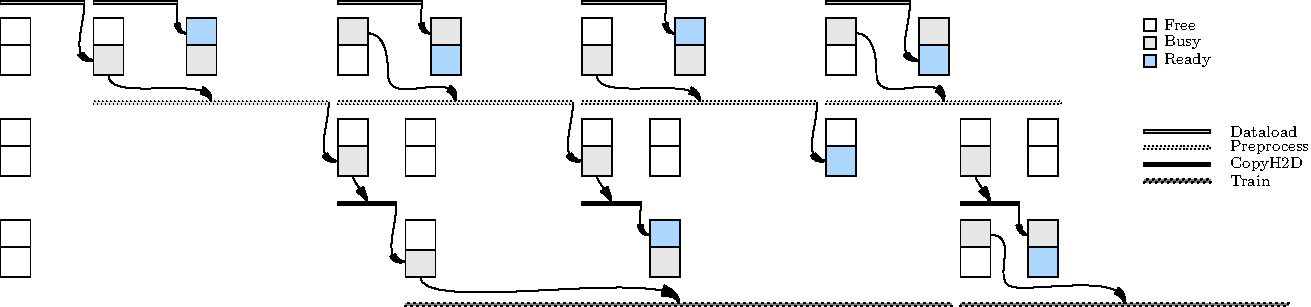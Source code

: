 import geometry;

size(40cm, 0);
unitsize(30, 0);
defaultpen(fontsize(12pt));
real xshiftUnit = 1.4;
pen fillReady = rgb(156,194,230);
pen fillBusy = lightgray;
pen fillFree = white;

write(fillReady);
write(lightgray);

real tinyPadding = 0.15;

// 各种 batch 的样式长度设置
real batchWidthUnit = xshiftUnit; //dataloader
real preproWidth = 2.8*xshiftUnit; //preprocess 
real copyWidth = 0.7*xshiftUnit; //copyh2d
real trainWidth = 6.5*xshiftUnit; //train

pen Dotted(pen p=currentpen) {return linetype(new real[] {0,3})+2*linewidth(p);}   

picture getBatch(real width, pen pstyle = defaultpen, pen pbg = lightgray)
{
    picture pic;
    path lineBatch = box((0,0),(width,0.05));
    fill(pic, lineBatch, pbg);
    draw(pic, lineBatch, pstyle);
    return pic;
}

picture blockBox(real w = 0.5, real h = 0.5, pen p = white) {
  picture pic;
  pair d = (w, h);
  path boxpath = box((0,0), d);
  filldraw(pic, boxpath, p);
  return pic;
}

//对齐上方btach的左边边缘
picture getRegAlignToUpBatchLeft(picture batchPic, real yaxis)
{
    picture reg = blockBox();

    pair ptLeft = point(batchPic, W);
    pair ptTo =(ptLeft.x, ptLeft.y+yaxis);
    return shift(ptTo)*reg;
}

//对齐上方btach的右边缘
picture getRegAlignToUpBatchRight(picture batchPic, real yaxis)
{
    picture reg = blockBox();

    pair ptLeft = point(batchPic, E);
    pair ptTo =(ptLeft.x, ptLeft.y+yaxis);
    return shift(ptTo)*reg;
}

//对齐下方btach的左边缘
picture getRegAlignToDownBatchLeft(picture batchPic, real yaxis)
{
    picture reg = blockBox();

    pair ptLeft = point(batchPic, W);
    pair ptTo =(ptLeft.x, ptLeft.y-yaxis);
    return shift(ptTo)*reg;
}

//对齐下方btach的右边缘
picture getRegAlignToDownBatchRight(picture batchPic, real yaxis)
{
    picture reg = blockBox();

    pair ptLeft = point(batchPic, E);
    pair ptTo =(ptLeft.x, ptLeft.y-yaxis);
    return shift(ptTo)*reg;
}

picture fillRegBox(picture boxPic, pen p=fillFree)
{
    pair ptLeftBottom = point(boxPic, SW);
    pair ptRightBottom = point(boxPic, SE);
    pair ptLeftUp = point(boxPic, NW);
    pair ptRightUp = point(boxPic, NE);
    path upRect = ptLeftBottom--ptRightBottom--ptRightUp--ptLeftUp--cycle;
    write(upRect);
    filldraw(boxPic, upRect, p);
    return boxPic;
}

picture drawLineBatch2Reg(picture batchPic, picture regPic)
{
    picture pic;
    draw(pic, point(batchPic, E){down}..{right}point(regPic, W),Arrow);
    return pic;
}


picture drawLineBottomReg2Batch(picture regPic, picture batchPic, real t=2)
{
    picture pic;
    draw(pic, point(regPic, S){down}.. tension t ..{down}point(batchPic, N),Arrow);
    return pic;
}

picture drawLineUpReg2Batch(picture regPic, picture batchPic)
{
    picture pic;
    draw(pic, point(regPic, E){right}..{down}shift(-0.8xshiftUnit, 3*tinyPadding)*point(batchPic, N){down}..{down}point(batchPic, N),Arrow);
    return pic;
}

picture getMainPic()
{
    picture pic;

    //draw dataloading batches
    real yshiftUnit = 1.2xshiftUnit;
    real shiftBatch1padding = xshiftUnit+tinyPadding;
    picture dataloadingPic;
    
    //dataloader batch 1, reg1 0
    picture data_batch1 = getBatch(batchWidthUnit);
    add(pic, data_batch1);
    real yaxisShift = -0.55xshiftUnit;
    real boxd = 0.3;
    picture reg1_00 = getRegAlignToUpBatchLeft(data_batch1, yaxisShift);
    picture reg1_10 = getRegAlignToUpBatchLeft(data_batch1, yaxisShift-tinyPadding-boxd);
    
    //reg1 0
    add(pic, reg1_00);
    add(pic, reg1_10);

    //dataloader batch 2, reg1 1, preprocess batch1
    picture data_batch2 = shift(point(data_batch1, E).x+tinyPadding, 0)*getBatch(batchWidthUnit); 
    add(pic, data_batch2);

    picture reg1_01 = getRegAlignToUpBatchLeft(data_batch2, yaxisShift);
    picture reg1_11 = getRegAlignToUpBatchLeft(data_batch2, yaxisShift-tinyPadding-boxd);
    add(pic, reg1_01);
    add(pic, fillRegBox(reg1_11, fillBusy));

    real shiftYValue = -yshiftUnit;
    picture prepro_batch1 = shift(point(data_batch2, W).x, shiftYValue)*getBatch(preproWidth, dotted);
    add(pic, prepro_batch1);

    //reg1 2
    picture reg1_02 = shift(tinyPadding,0)*getRegAlignToUpBatchRight(data_batch2, yaxisShift);
    picture reg1_12 = shift(tinyPadding,0)*getRegAlignToUpBatchRight(data_batch2, yaxisShift-tinyPadding-boxd);
    add(pic, fillRegBox(reg1_02, fillReady));
    add(pic, fillRegBox(reg1_12, fillBusy));    

    //dataloader batch3, reg1 3
    picture data_batch3 = shift(point(prepro_batch1, E).x+tinyPadding, 0)*getBatch(batchWidthUnit); 
    add(pic, data_batch3);
    picture reg1_03 = getRegAlignToUpBatchLeft(data_batch3, yaxisShift);
    picture reg1_13 = getRegAlignToUpBatchLeft(data_batch3, yaxisShift-tinyPadding-boxd);
    add(pic, fillRegBox(reg1_03, fillBusy));
    add(pic, fillRegBox(reg1_13, fillFree));        

    //preprocess batch2
    picture prepro_batch2 = shift(point(data_batch3, W).x, shiftYValue)*getBatch(preproWidth, dotted);
    add(pic, prepro_batch2);

    real copyYValue =  -2*yshiftUnit;

    add(pic, shift(0, -yshiftUnit)*reg1_00);
    add(pic, shift(0, -yshiftUnit)*reg1_10);
    add(pic, shift(0, -2yshiftUnit)*reg1_00);
    add(pic, shift(0, -2yshiftUnit)*reg1_10);
    
    //copyh2d batch1, regs2 1
    pair ptCopyBase = (point(prepro_batch1, E).x+tinyPadding, copyYValue);
    picture copyh2d_batch1 = shift(ptCopyBase)*getBatch(copyWidth, solid, black);
    add(pic, copyh2d_batch1);

    picture reg2_01 = getRegAlignToUpBatchLeft(prepro_batch2, yaxisShift);
    picture reg2_11 = getRegAlignToUpBatchLeft(prepro_batch2, yaxisShift-tinyPadding-boxd);
    add(pic, fillRegBox(reg2_01, fillFree));
    add(pic, fillRegBox(reg2_11, fillBusy));        

    //regs2 2, regs3 1
    picture reg2_02 = shift(point(copyh2d_batch1, E).x+tinyPadding, point(reg2_01, SW).y)*blockBox();
    picture reg2_12 = shift(point(copyh2d_batch1, E).x+tinyPadding, point(reg2_11, SW).y)*blockBox();;
    add(pic, fillRegBox(reg2_02, fillFree));
    add(pic, fillRegBox(reg2_12, fillFree));        

    picture reg3_01 = shift(tinyPadding,0)*getRegAlignToUpBatchRight(copyh2d_batch1, yaxisShift);
    picture reg3_11 = shift(tinyPadding,0)*getRegAlignToUpBatchRight(copyh2d_batch1, yaxisShift-tinyPadding-boxd);
    add(pic, fillRegBox(reg3_11, fillBusy));
    add(pic, fillRegBox(reg3_01, fillFree));
    
    //train batch1
    real trainYValue =  -3*yshiftUnit;  
    pair ptTrainBatch1 = (point(copyh2d_batch1, E).x+tinyPadding, trainYValue);
    picture train_batch1 = shift(ptTrainBatch1)*getBatch(trainWidth, Dotted, gray);
    add(pic, train_batch1);

    picture reg1_04 = shift(tinyPadding,0)*getRegAlignToUpBatchRight(data_batch3, yaxisShift);
    picture reg1_14 = shift(tinyPadding,0)*getRegAlignToUpBatchRight(data_batch3, yaxisShift-tinyPadding-boxd);
    add(pic, fillRegBox(reg1_04, fillBusy));
    add(pic, fillRegBox(reg1_14, fillReady));


    //Dataloader batch 4 regs1 5
    picture data_batch4 = shift(point(prepro_batch2, E).x+tinyPadding, 0)*getBatch(batchWidthUnit); 
    add(pic, data_batch4);
    
    picture reg1_05 = shift(point(prepro_batch2, E).x+tinyPadding, point(reg1_01, SW).y)*blockBox();
    picture reg1_15 = shift(point(prepro_batch2, E).x+tinyPadding, point(reg1_11, SW).y)*blockBox();
    add(pic, fillRegBox(reg1_05, fillFree));
    add(pic, fillRegBox(reg1_15, fillBusy));

    //regs1 6
    picture reg1_06 = shift(point(data_batch4, E).x+tinyPadding, point(reg1_01, SW).y)*blockBox();
    picture reg1_16 = shift(point(data_batch4, E).x+tinyPadding, point(reg1_11, SW).y)*blockBox();
    add(pic, fillRegBox(reg1_06, fillReady));
    add(pic, fillRegBox(reg1_16, fillBusy));

    //preprocess batch 3, regs2 3
    picture prepro_batch3 = shift(point(prepro_batch2, E).x +tinyPadding, shiftYValue)*getBatch(preproWidth, dotted);
    add(pic, prepro_batch3);
    picture reg2_03 = shift(point(prepro_batch3, W).x, point(reg2_01, SW).y)*blockBox();
    picture reg2_13 = shift(point(prepro_batch3, W).x, point(reg2_11, SW).y)*blockBox();;
    add(pic, fillRegBox(reg2_03, fillFree));
    add(pic, fillRegBox(reg2_13, fillBusy));

    // copyh2d batch2
    picture copyh2d_batch2 = shift((point(prepro_batch2, E).x+tinyPadding, point(copyh2d_batch1, S).y))*getBatch(copyWidth, solid, black);
    add(pic, copyh2d_batch2);

    // regs3 2, regs2 4
    picture reg3_02 = shift(point(copyh2d_batch2, E).x+tinyPadding, point(reg3_01, SW).y)*blockBox();
    picture reg3_12 = shift(point(copyh2d_batch2, E).x+tinyPadding, point(reg3_11, SW).y)*blockBox();
    add(pic, fillRegBox(reg3_02, fillReady));
    add(pic, fillRegBox(reg3_12, fillBusy)); 

    picture reg2_04 = shift(point(copyh2d_batch2, E).x+tinyPadding, point(reg2_01, SW).y)*blockBox();
    picture reg2_14 = shift(point(copyh2d_batch2, E).x+tinyPadding, point(reg2_11, SW).y)*blockBox();;
    add(pic, fillRegBox(reg2_04, fillFree));
    add(pic, fillRegBox(reg2_14, fillFree));

    //dataloader batch 5, regs 1 7     
    picture data_batch5 = shift(point(prepro_batch3, E).x+tinyPadding, 0)*getBatch(batchWidthUnit); 
    add(pic, data_batch5);
    picture reg1_07 = shift(point(data_batch5, W).x, point(reg1_01, SW).y)*blockBox();
    picture reg1_17 = shift(point(data_batch5, W).x, point(reg1_11, SW).y)*blockBox();
    add(pic, fillRegBox(reg1_07, fillBusy));
    add(pic, fillRegBox(reg1_17, fillFree));

    //regs 1 8
    picture reg1_08 = shift(point(data_batch5, E).x+tinyPadding, point(reg1_01, SW).y)*blockBox();
    picture reg1_18 = shift(point(data_batch5, E).x+tinyPadding, point(reg1_11, SW).y)*blockBox();
    add(pic, fillRegBox(reg1_08, fillBusy));
    add(pic, fillRegBox(reg1_18, fillReady));   

    //preprocess batch 4
    picture prepro_batch4 = shift(point(prepro_batch3, E).x +tinyPadding, shiftYValue)*getBatch(preproWidth, dotted);
    add(pic, prepro_batch4);

    //regs 2 5         
    picture reg2_05 = shift((point(prepro_batch3, E).x+tinyPadding, point(reg2_01, SW).y))*blockBox();
    picture reg2_15 = shift((point(prepro_batch3, E).x+tinyPadding, point(reg2_11, SW).y))*blockBox();;
    add(pic, fillRegBox(reg2_05, fillFree));
    add(pic, fillRegBox(reg2_15, fillReady));

    //train batch 2
    picture train_batch2 = shift(point(train_batch1, E).x +tinyPadding, trainYValue)*xscale(0.6)*getBatch(trainWidth, Dotted, gray);
    add(pic, train_batch2);

    // copyh2d batch3 regs3 3
    picture copyh2d_batch3 = shift((point(train_batch1, E).x+tinyPadding, point(copyh2d_batch1, S).y))*getBatch(copyWidth, solid, black);
    add(pic, copyh2d_batch3);
    picture reg3_03 = shift(point(copyh2d_batch3, W).x, point(reg3_01, SW).y)*blockBox();
    picture reg3_13 = shift(point(copyh2d_batch3, W).x, point(reg3_11, SW).y)*blockBox();
    add(pic, fillRegBox(reg3_03, fillBusy));
    add(pic, fillRegBox(reg3_13, fillFree)); 

    // regs2 6
    picture reg2_06 = shift((point(copyh2d_batch3, W).x, point(reg2_01, SW).y))*blockBox();
    picture reg2_16 = shift((point(copyh2d_batch3, W).x, point(reg2_11, SW).y))*blockBox();;
    add(pic, fillRegBox(reg2_06, fillFree));
    add(pic, fillRegBox(reg2_16, fillBusy));

    //regs3 4, regs2 7
    picture reg3_04 = shift(point(copyh2d_batch3, E).x+tinyPadding, point(reg3_01, SW).y)*blockBox();
    picture reg3_14 = shift(point(copyh2d_batch3, E).x+tinyPadding, point(reg3_11, SW).y)*blockBox();
    add(pic, fillRegBox(reg3_04, fillBusy));
    add(pic, fillRegBox(reg3_14, fillReady)); 

    picture reg2_07 = shift((point(copyh2d_batch3, E).x+tinyPadding, point(reg2_01, SW).y))*blockBox();
    picture reg2_17 = shift((point(copyh2d_batch3, E).x+tinyPadding, point(reg2_11, SW).y))*blockBox();;
    add(pic, fillRegBox(reg2_07, fillFree));
    add(pic, fillRegBox(reg2_17, fillFree));

    //lines reg1
    add(pic, drawLineBatch2Reg(data_batch1, reg1_11));
    add(pic, drawLineBottomReg2Batch(reg1_11, prepro_batch1));
    add(pic, drawLineBatch2Reg(data_batch2, reg1_02));

    add(pic, drawLineUpReg2Batch(reg1_03, prepro_batch2));
    add(pic, drawLineBatch2Reg(data_batch3, reg1_04));
    
    add(pic, drawLineBottomReg2Batch(reg1_15, prepro_batch3));
    add(pic, drawLineBatch2Reg(data_batch4, reg1_06));
    
    add(pic, drawLineUpReg2Batch(reg1_07, prepro_batch4));
    add(pic, drawLineBatch2Reg(data_batch5, reg1_18));
    
    //lines reg2
    add(pic, drawLineBatch2Reg(prepro_batch1, reg2_11));
    add(pic, drawLineBottomReg2Batch(reg2_11, copyh2d_batch1));
    add(pic, drawLineBottomReg2Batch(reg2_13, copyh2d_batch2));
    add(pic, drawLineBatch2Reg(prepro_batch2, reg2_13));
    add(pic, drawLineBatch2Reg(prepro_batch3, reg2_15));
    add(pic, drawLineBottomReg2Batch(reg2_16, copyh2d_batch3));
    add(pic, drawLineBatch2Reg(copyh2d_batch3, reg3_04));
    //lines reg3
    add(pic, drawLineBatch2Reg(copyh2d_batch1, reg3_11));
    add(pic,drawLineBottomReg2Batch(reg3_11, train_batch1, 4));
    add(pic, drawLineBatch2Reg(copyh2d_batch2, reg3_02));
    
    path reg303ToTrain2 = point(reg3_03, E){right}..shift(0, -tinyPadding)*midpoint(point(reg3_13,SE)--point(reg3_14,SW)).. tension 2 ..{down}point(train_batch2,N);
    draw(pic, reg303ToTrain2, Arrow);
    return pic;
}

picture getLegend()
{
    picture pic;
    real d = 0.2;
    pair legendYShift = (0, -0.1-d);
    picture freeBlock = blockBox(d,d);
    freeBlock = fillRegBox(freeBlock, fillFree);
    label(freeBlock, "Free", point(freeBlock, SW), N+4E, fontsize(8pt));
    add(pic, freeBlock);   
    
    picture busyBlock = blockBox(d,d);
    busyBlock = shift(legendYShift)*fillRegBox(busyBlock, fillBusy);
    label(busyBlock, "Busy", point(busyBlock, SW), N+4E, fontsize(8pt));
    add(pic, busyBlock);

    picture readyBlock = blockBox(d,d);
    readyBlock = shift(2legendYShift)*fillRegBox(readyBlock, fillReady);
    label(readyBlock, "Ready", point(readyBlock, SW), N+4E, fontsize(8pt));
    add(pic, readyBlock);

    //batches
    real yShift = -1.8;
    real legendBatchUnit = 1.1;

    picture dataLoader = getBatch(legendBatchUnit);
    dataLoader = shift(0, yShift)*shift(point(freeBlock, W))*dataLoader;
    label(dataLoader, "Dataload", point(dataLoader, E), 4E, fontsize(8pt));
    add(pic, dataLoader);

    picture preProcess = getBatch(legendBatchUnit, dotted);
    preProcess = shift(0, -0.3)*shift(point(dataLoader, W))*preProcess;
    label(preProcess, "Preprocess", point(preProcess, E), 4E, fontsize(8pt));
    add(pic, preProcess);

    picture copyH2D = getBatch(legendBatchUnit, solid, black);
    copyH2D = shift(0, -0.3)*shift(point(preProcess, W))*copyH2D;
    label(copyH2D, "CopyH2D", point(copyH2D, E), 4E, fontsize(8pt));
    add(pic, copyH2D);

    picture training = getBatch(legendBatchUnit, Dotted, gray);
    training = shift(0, -0.3)*shift(point(copyH2D, W))*training;
    label(training, "Train", point(training, E), 4E, fontsize(8pt));
    add(pic, training);

    return pic;
}

picture mainPic = getMainPic();
add(mainPic);

// pair ptCornerUp = max(mainPic, ture);
//dot(ptCornerUp);
pair ptCornerUp = (size(mainPic).x -6.5xshiftUnit, -3*tinyPadding);
picture legendPic = shift(ptCornerUp)*getLegend();
add(legendPic);




// add(legend());